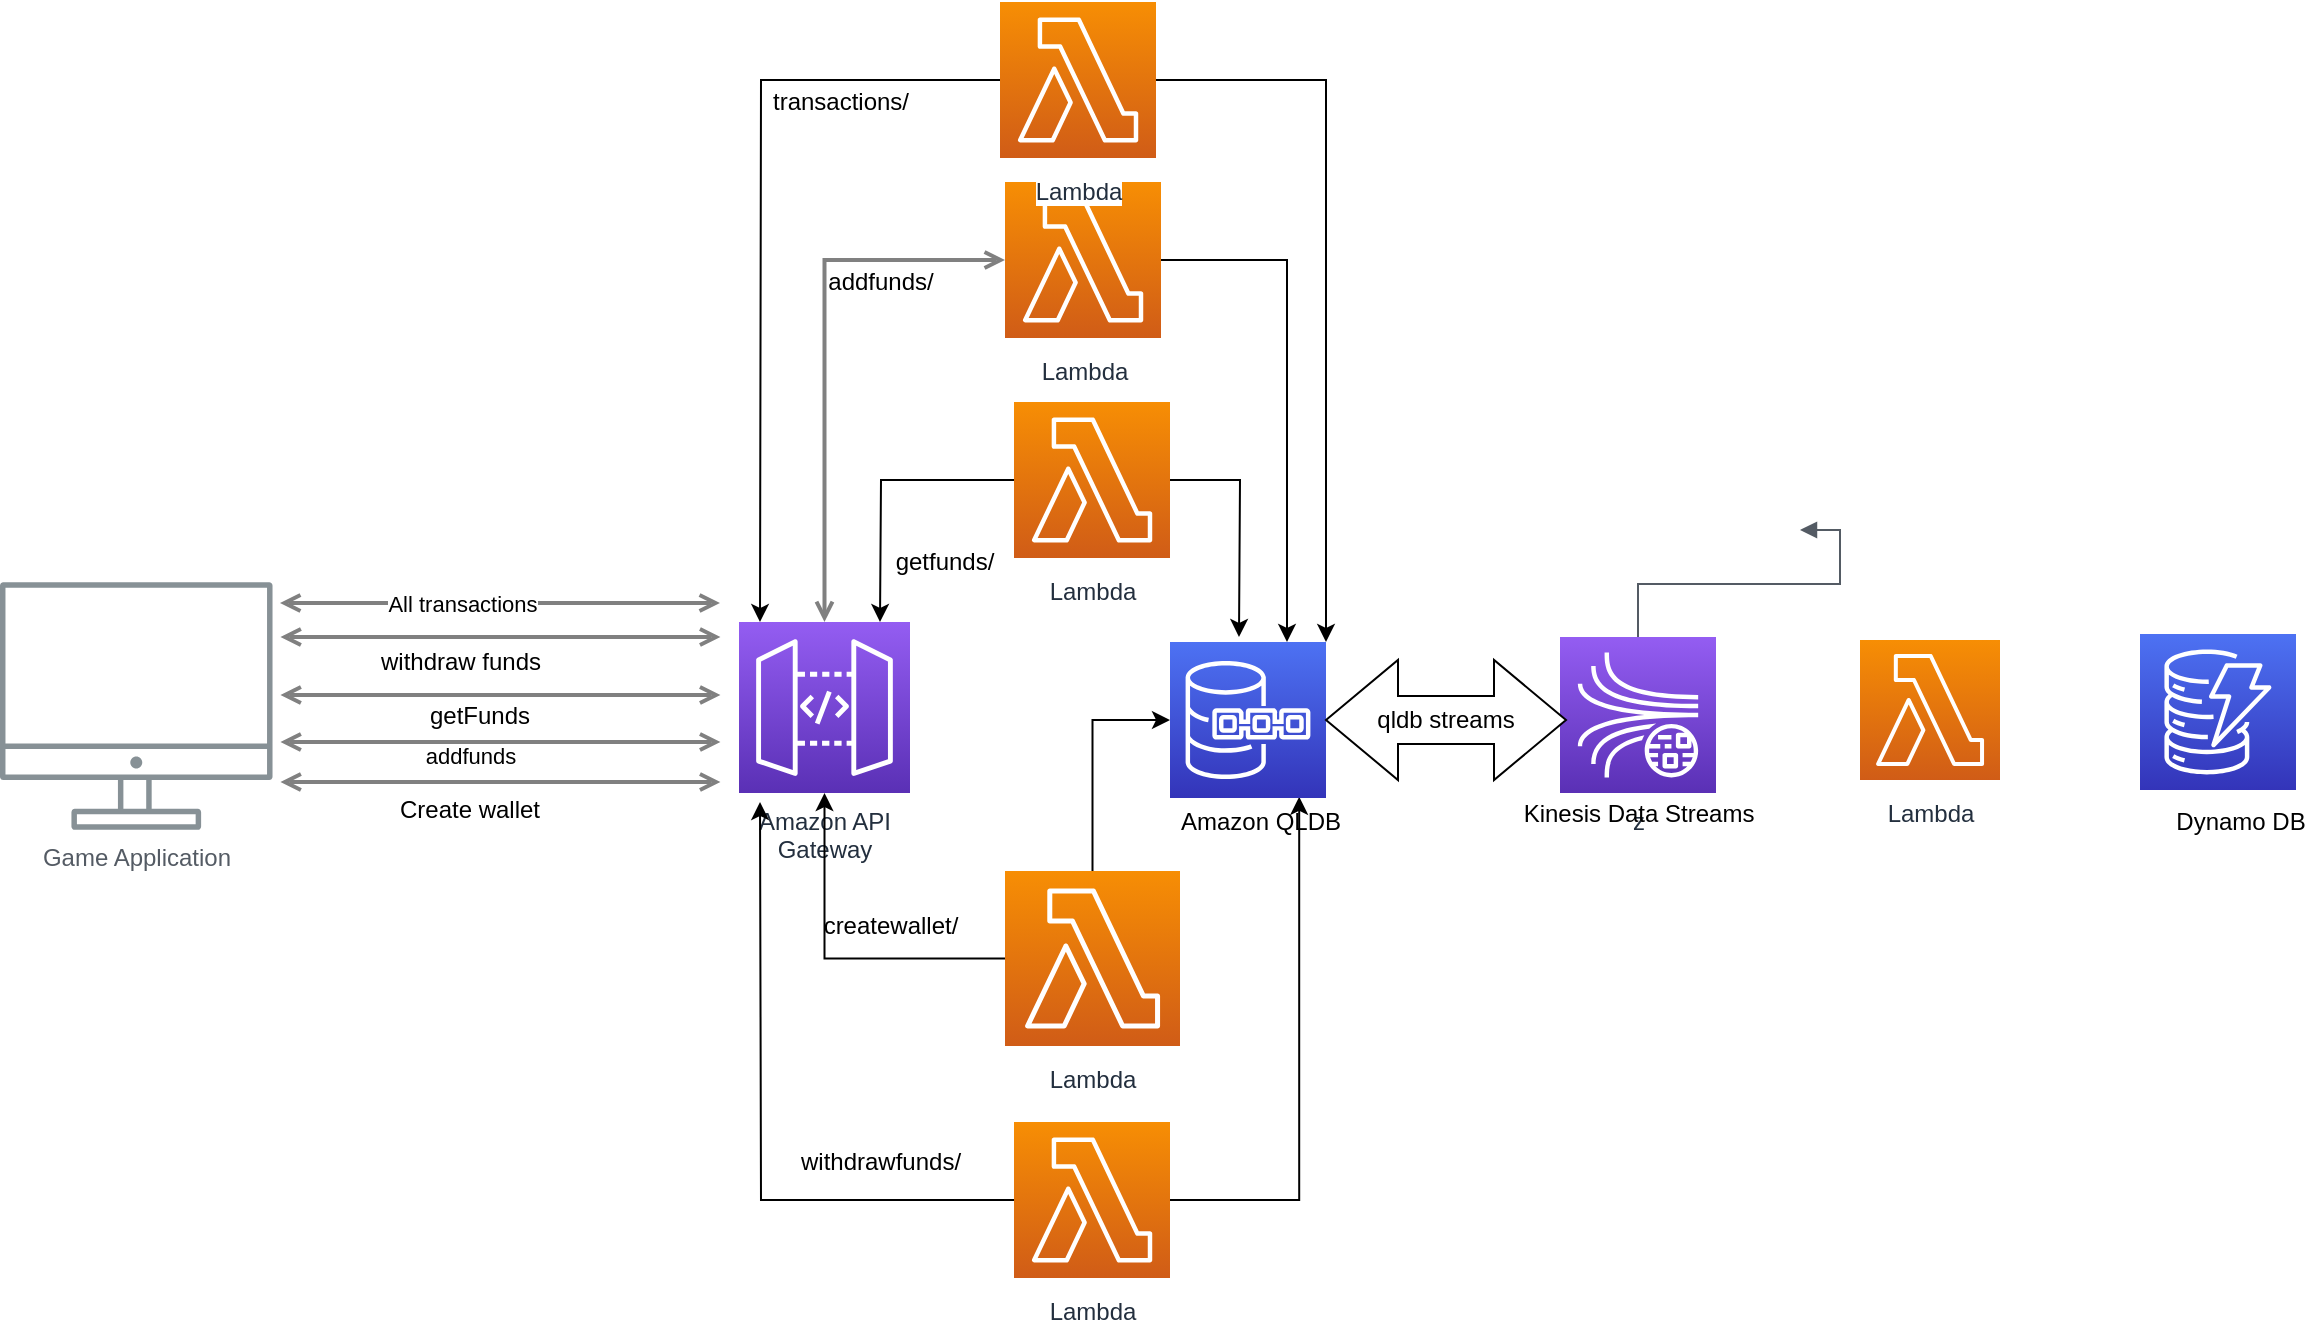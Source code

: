 <mxfile version="14.8.6" type="github">
  <diagram id="Ht1M8jgEwFfnCIfOTk4-" name="Page-1">
    <mxGraphModel dx="968" dy="620" grid="1" gridSize="10" guides="1" tooltips="1" connect="1" arrows="0" fold="1" page="1" pageScale="1" pageWidth="1169" pageHeight="827" math="0" shadow="0">
      <root>
        <mxCell id="0" />
        <mxCell id="1" parent="0" />
        <mxCell id="UEzPUAAOIrF-is8g5C7q-126" style="edgeStyle=orthogonalEdgeStyle;rounded=0;orthogonalLoop=1;jettySize=auto;html=1;startArrow=open;startFill=0;endArrow=open;endFill=0;strokeWidth=2;strokeColor=#808080;" parent="1" source="UEzPUAAOIrF-is8g5C7q-113" target="UEzPUAAOIrF-is8g5C7q-114" edge="1">
          <mxGeometry relative="1" as="geometry" />
        </mxCell>
        <mxCell id="UEzPUAAOIrF-is8g5C7q-109" value="Game Application" style="outlineConnect=0;gradientColor=none;fontColor=#545B64;strokeColor=none;fillColor=#879196;dashed=0;verticalLabelPosition=bottom;verticalAlign=top;align=center;html=1;fontSize=12;fontStyle=0;aspect=fixed;shape=mxgraph.aws4.illustration_desktop;pointerEvents=1;labelBackgroundColor=#ffffff;" parent="1" vertex="1">
          <mxGeometry y="310" width="136.26" height="124" as="geometry" />
        </mxCell>
        <mxCell id="Cj3VqgO8kL54i2j9dpfg-50" style="edgeStyle=orthogonalEdgeStyle;rounded=0;orthogonalLoop=1;jettySize=auto;html=1;entryX=0.75;entryY=0;entryDx=0;entryDy=0;entryPerimeter=0;" edge="1" parent="1" source="UEzPUAAOIrF-is8g5C7q-113" target="Cj3VqgO8kL54i2j9dpfg-48">
          <mxGeometry relative="1" as="geometry" />
        </mxCell>
        <mxCell id="UEzPUAAOIrF-is8g5C7q-113" value="Lambda" style="outlineConnect=0;fontColor=#232F3E;gradientColor=#F78E04;gradientDirection=north;fillColor=#D05C17;strokeColor=#ffffff;dashed=0;verticalLabelPosition=bottom;verticalAlign=top;align=center;html=1;fontSize=12;fontStyle=0;aspect=fixed;shape=mxgraph.aws4.resourceIcon;resIcon=mxgraph.aws4.lambda;labelBackgroundColor=#ffffff;spacingTop=3;" parent="1" vertex="1">
          <mxGeometry x="502.5" y="110" width="78" height="78" as="geometry" />
        </mxCell>
        <mxCell id="UEzPUAAOIrF-is8g5C7q-114" value="Amazon API&lt;br&gt;Gateway&lt;br&gt;" style="outlineConnect=0;fontColor=#232F3E;gradientColor=#945DF2;gradientDirection=north;fillColor=#5A30B5;strokeColor=#ffffff;dashed=0;verticalLabelPosition=bottom;verticalAlign=top;align=center;html=1;fontSize=12;fontStyle=0;aspect=fixed;shape=mxgraph.aws4.resourceIcon;resIcon=mxgraph.aws4.api_gateway;labelBackgroundColor=#ffffff;" parent="1" vertex="1">
          <mxGeometry x="369.5" y="330" width="85.5" height="85.5" as="geometry" />
        </mxCell>
        <mxCell id="Cj3VqgO8kL54i2j9dpfg-5" style="edgeStyle=orthogonalEdgeStyle;rounded=0;orthogonalLoop=1;jettySize=auto;html=1;startArrow=open;startFill=0;endArrow=open;endFill=0;strokeWidth=2;strokeColor=#808080;" edge="1" parent="1">
          <mxGeometry relative="1" as="geometry">
            <Array as="points">
              <mxPoint x="330.22" y="366.5" />
            </Array>
            <mxPoint x="140.22" y="366.5" as="sourcePoint" />
            <mxPoint x="360.22" y="366.5" as="targetPoint" />
          </mxGeometry>
        </mxCell>
        <mxCell id="Cj3VqgO8kL54i2j9dpfg-8" value="getFunds" style="text;html=1;strokeColor=none;fillColor=none;align=center;verticalAlign=middle;whiteSpace=wrap;rounded=0;" vertex="1" parent="1">
          <mxGeometry x="210" y="366.5" width="60" height="20" as="geometry" />
        </mxCell>
        <mxCell id="Cj3VqgO8kL54i2j9dpfg-17" style="edgeStyle=orthogonalEdgeStyle;rounded=0;orthogonalLoop=1;jettySize=auto;html=1;startArrow=open;startFill=0;endArrow=open;endFill=0;strokeWidth=2;strokeColor=#808080;" edge="1" parent="1">
          <mxGeometry relative="1" as="geometry">
            <Array as="points">
              <mxPoint x="330.22" y="410" />
            </Array>
            <mxPoint x="140.22" y="410" as="sourcePoint" />
            <mxPoint x="360.22" y="410" as="targetPoint" />
          </mxGeometry>
        </mxCell>
        <mxCell id="Cj3VqgO8kL54i2j9dpfg-18" style="edgeStyle=orthogonalEdgeStyle;rounded=0;orthogonalLoop=1;jettySize=auto;html=1;startArrow=open;startFill=0;endArrow=open;endFill=0;strokeWidth=2;strokeColor=#808080;" edge="1" parent="1">
          <mxGeometry relative="1" as="geometry">
            <Array as="points">
              <mxPoint x="330.22" y="390" />
            </Array>
            <mxPoint x="140.22" y="390" as="sourcePoint" />
            <mxPoint x="360.22" y="390" as="targetPoint" />
          </mxGeometry>
        </mxCell>
        <mxCell id="Cj3VqgO8kL54i2j9dpfg-26" value="addfunds" style="edgeLabel;html=1;align=center;verticalAlign=middle;resizable=0;points=[];" vertex="1" connectable="0" parent="Cj3VqgO8kL54i2j9dpfg-18">
          <mxGeometry x="-0.135" y="-7" relative="1" as="geometry">
            <mxPoint as="offset" />
          </mxGeometry>
        </mxCell>
        <mxCell id="Cj3VqgO8kL54i2j9dpfg-21" value="Create wallet" style="text;html=1;strokeColor=none;fillColor=none;align=center;verticalAlign=middle;whiteSpace=wrap;rounded=0;" vertex="1" parent="1">
          <mxGeometry x="190" y="414" width="90" height="20" as="geometry" />
        </mxCell>
        <mxCell id="Cj3VqgO8kL54i2j9dpfg-27" style="edgeStyle=orthogonalEdgeStyle;rounded=0;orthogonalLoop=1;jettySize=auto;html=1;startArrow=open;startFill=0;endArrow=open;endFill=0;strokeWidth=2;strokeColor=#808080;" edge="1" parent="1">
          <mxGeometry relative="1" as="geometry">
            <Array as="points">
              <mxPoint x="330.22" y="337.5" />
            </Array>
            <mxPoint x="140.22" y="337.5" as="sourcePoint" />
            <mxPoint x="360.22" y="337.5" as="targetPoint" />
          </mxGeometry>
        </mxCell>
        <mxCell id="Cj3VqgO8kL54i2j9dpfg-28" value="withdraw funds" style="text;html=1;align=center;verticalAlign=middle;resizable=0;points=[];autosize=1;strokeColor=none;" vertex="1" parent="1">
          <mxGeometry x="180" y="340" width="100" height="20" as="geometry" />
        </mxCell>
        <mxCell id="Cj3VqgO8kL54i2j9dpfg-32" style="edgeStyle=orthogonalEdgeStyle;rounded=0;orthogonalLoop=1;jettySize=auto;html=1;" edge="1" parent="1" source="Cj3VqgO8kL54i2j9dpfg-29" target="UEzPUAAOIrF-is8g5C7q-114">
          <mxGeometry relative="1" as="geometry" />
        </mxCell>
        <mxCell id="Cj3VqgO8kL54i2j9dpfg-53" style="edgeStyle=orthogonalEdgeStyle;rounded=0;orthogonalLoop=1;jettySize=auto;html=1;entryX=0;entryY=0.5;entryDx=0;entryDy=0;entryPerimeter=0;" edge="1" parent="1" source="Cj3VqgO8kL54i2j9dpfg-29" target="Cj3VqgO8kL54i2j9dpfg-48">
          <mxGeometry relative="1" as="geometry" />
        </mxCell>
        <mxCell id="Cj3VqgO8kL54i2j9dpfg-29" value="Lambda" style="outlineConnect=0;fontColor=#232F3E;gradientColor=#F78E04;gradientDirection=north;fillColor=#D05C17;strokeColor=#ffffff;dashed=0;verticalLabelPosition=bottom;verticalAlign=top;align=center;html=1;fontSize=12;fontStyle=0;aspect=fixed;shape=mxgraph.aws4.resourceIcon;resIcon=mxgraph.aws4.lambda;labelBackgroundColor=#ffffff;spacingTop=3;" vertex="1" parent="1">
          <mxGeometry x="502.5" y="454.5" width="87.5" height="87.5" as="geometry" />
        </mxCell>
        <mxCell id="Cj3VqgO8kL54i2j9dpfg-31" style="edgeStyle=orthogonalEdgeStyle;rounded=0;orthogonalLoop=1;jettySize=auto;html=1;" edge="1" parent="1" source="Cj3VqgO8kL54i2j9dpfg-30">
          <mxGeometry relative="1" as="geometry">
            <mxPoint x="440" y="330" as="targetPoint" />
          </mxGeometry>
        </mxCell>
        <mxCell id="Cj3VqgO8kL54i2j9dpfg-33" value="" style="edgeStyle=orthogonalEdgeStyle;rounded=0;orthogonalLoop=1;jettySize=auto;html=1;" edge="1" parent="1" source="Cj3VqgO8kL54i2j9dpfg-30">
          <mxGeometry relative="1" as="geometry">
            <mxPoint x="619.5" y="337.5" as="targetPoint" />
          </mxGeometry>
        </mxCell>
        <mxCell id="Cj3VqgO8kL54i2j9dpfg-30" value="Lambda" style="outlineConnect=0;fontColor=#232F3E;gradientColor=#F78E04;gradientDirection=north;fillColor=#D05C17;strokeColor=#ffffff;dashed=0;verticalLabelPosition=bottom;verticalAlign=top;align=center;html=1;fontSize=12;fontStyle=0;aspect=fixed;shape=mxgraph.aws4.resourceIcon;resIcon=mxgraph.aws4.lambda;labelBackgroundColor=#ffffff;spacingTop=3;" vertex="1" parent="1">
          <mxGeometry x="507" y="220" width="78" height="78" as="geometry" />
        </mxCell>
        <mxCell id="Cj3VqgO8kL54i2j9dpfg-35" style="edgeStyle=orthogonalEdgeStyle;rounded=0;orthogonalLoop=1;jettySize=auto;html=1;" edge="1" parent="1" source="Cj3VqgO8kL54i2j9dpfg-34">
          <mxGeometry relative="1" as="geometry">
            <mxPoint x="380" y="420" as="targetPoint" />
          </mxGeometry>
        </mxCell>
        <mxCell id="Cj3VqgO8kL54i2j9dpfg-54" style="edgeStyle=orthogonalEdgeStyle;rounded=0;orthogonalLoop=1;jettySize=auto;html=1;entryX=0.696;entryY=-0.13;entryDx=0;entryDy=0;entryPerimeter=0;" edge="1" parent="1" source="Cj3VqgO8kL54i2j9dpfg-34" target="Cj3VqgO8kL54i2j9dpfg-49">
          <mxGeometry relative="1" as="geometry">
            <Array as="points">
              <mxPoint x="650" y="619" />
            </Array>
          </mxGeometry>
        </mxCell>
        <mxCell id="Cj3VqgO8kL54i2j9dpfg-34" value="Lambda" style="outlineConnect=0;fontColor=#232F3E;gradientColor=#F78E04;gradientDirection=north;fillColor=#D05C17;strokeColor=#ffffff;dashed=0;verticalLabelPosition=bottom;verticalAlign=top;align=center;html=1;fontSize=12;fontStyle=0;aspect=fixed;shape=mxgraph.aws4.resourceIcon;resIcon=mxgraph.aws4.lambda;labelBackgroundColor=#ffffff;spacingTop=3;" vertex="1" parent="1">
          <mxGeometry x="507" y="580" width="78" height="78" as="geometry" />
        </mxCell>
        <mxCell id="Cj3VqgO8kL54i2j9dpfg-37" style="edgeStyle=orthogonalEdgeStyle;rounded=0;orthogonalLoop=1;jettySize=auto;html=1;" edge="1" parent="1" source="Cj3VqgO8kL54i2j9dpfg-36">
          <mxGeometry relative="1" as="geometry">
            <mxPoint x="380" y="330" as="targetPoint" />
          </mxGeometry>
        </mxCell>
        <mxCell id="Cj3VqgO8kL54i2j9dpfg-51" style="edgeStyle=orthogonalEdgeStyle;rounded=0;orthogonalLoop=1;jettySize=auto;html=1;entryX=1;entryY=0;entryDx=0;entryDy=0;entryPerimeter=0;" edge="1" parent="1" source="Cj3VqgO8kL54i2j9dpfg-36" target="Cj3VqgO8kL54i2j9dpfg-48">
          <mxGeometry relative="1" as="geometry" />
        </mxCell>
        <mxCell id="Cj3VqgO8kL54i2j9dpfg-36" value="Lambda" style="outlineConnect=0;fontColor=#232F3E;gradientColor=#F78E04;gradientDirection=north;fillColor=#D05C17;strokeColor=#ffffff;dashed=0;verticalLabelPosition=bottom;verticalAlign=top;align=center;html=1;fontSize=12;fontStyle=0;aspect=fixed;shape=mxgraph.aws4.resourceIcon;resIcon=mxgraph.aws4.lambda;labelBackgroundColor=#ffffff;spacingTop=3;" vertex="1" parent="1">
          <mxGeometry x="500" y="20" width="78" height="78" as="geometry" />
        </mxCell>
        <mxCell id="Cj3VqgO8kL54i2j9dpfg-38" value="getfunds/" style="text;html=1;align=center;verticalAlign=middle;resizable=0;points=[];autosize=1;strokeColor=none;" vertex="1" parent="1">
          <mxGeometry x="437" y="290" width="70" height="20" as="geometry" />
        </mxCell>
        <mxCell id="Cj3VqgO8kL54i2j9dpfg-39" value="addfunds/" style="text;html=1;align=center;verticalAlign=middle;resizable=0;points=[];autosize=1;strokeColor=none;" vertex="1" parent="1">
          <mxGeometry x="405" y="150" width="70" height="20" as="geometry" />
        </mxCell>
        <mxCell id="Cj3VqgO8kL54i2j9dpfg-40" value="transactions/" style="text;html=1;align=center;verticalAlign=middle;resizable=0;points=[];autosize=1;strokeColor=none;" vertex="1" parent="1">
          <mxGeometry x="380" y="60" width="80" height="20" as="geometry" />
        </mxCell>
        <mxCell id="Cj3VqgO8kL54i2j9dpfg-41" value="createwallet/" style="text;html=1;align=center;verticalAlign=middle;resizable=0;points=[];autosize=1;strokeColor=none;" vertex="1" parent="1">
          <mxGeometry x="405" y="471.5" width="80" height="20" as="geometry" />
        </mxCell>
        <mxCell id="Cj3VqgO8kL54i2j9dpfg-42" value="withdrawfunds/" style="text;html=1;align=center;verticalAlign=middle;resizable=0;points=[];autosize=1;strokeColor=none;" vertex="1" parent="1">
          <mxGeometry x="390" y="590" width="100" height="20" as="geometry" />
        </mxCell>
        <mxCell id="Cj3VqgO8kL54i2j9dpfg-43" style="edgeStyle=orthogonalEdgeStyle;rounded=0;orthogonalLoop=1;jettySize=auto;html=1;startArrow=open;startFill=0;endArrow=open;endFill=0;strokeWidth=2;strokeColor=#808080;" edge="1" parent="1">
          <mxGeometry relative="1" as="geometry">
            <Array as="points">
              <mxPoint x="330" y="320.5" />
            </Array>
            <mxPoint x="140.0" y="320.5" as="sourcePoint" />
            <mxPoint x="360" y="320.5" as="targetPoint" />
          </mxGeometry>
        </mxCell>
        <mxCell id="Cj3VqgO8kL54i2j9dpfg-47" value="All transactions" style="edgeLabel;html=1;align=center;verticalAlign=middle;resizable=0;points=[];" vertex="1" connectable="0" parent="Cj3VqgO8kL54i2j9dpfg-43">
          <mxGeometry x="-0.224" y="10" relative="1" as="geometry">
            <mxPoint x="5" y="10" as="offset" />
          </mxGeometry>
        </mxCell>
        <mxCell id="Cj3VqgO8kL54i2j9dpfg-48" value="" style="points=[[0,0,0],[0.25,0,0],[0.5,0,0],[0.75,0,0],[1,0,0],[0,1,0],[0.25,1,0],[0.5,1,0],[0.75,1,0],[1,1,0],[0,0.25,0],[0,0.5,0],[0,0.75,0],[1,0.25,0],[1,0.5,0],[1,0.75,0]];outlineConnect=0;fontColor=#232F3E;gradientColor=#4D72F3;gradientDirection=north;fillColor=#3334B9;strokeColor=#ffffff;dashed=0;verticalLabelPosition=bottom;verticalAlign=top;align=center;html=1;fontSize=12;fontStyle=0;aspect=fixed;shape=mxgraph.aws4.resourceIcon;resIcon=mxgraph.aws4.quantum_ledger_database;" vertex="1" parent="1">
          <mxGeometry x="585" y="340" width="78" height="78" as="geometry" />
        </mxCell>
        <mxCell id="Cj3VqgO8kL54i2j9dpfg-49" value="Amazon QLDB" style="text;html=1;align=center;verticalAlign=middle;resizable=0;points=[];autosize=1;strokeColor=none;" vertex="1" parent="1">
          <mxGeometry x="580" y="420" width="100" height="20" as="geometry" />
        </mxCell>
        <mxCell id="Cj3VqgO8kL54i2j9dpfg-55" value="z" style="points=[[0,0,0],[0.25,0,0],[0.5,0,0],[0.75,0,0],[1,0,0],[0,1,0],[0.25,1,0],[0.5,1,0],[0.75,1,0],[1,1,0],[0,0.25,0],[0,0.5,0],[0,0.75,0],[1,0.25,0],[1,0.5,0],[1,0.75,0]];outlineConnect=0;fontColor=#232F3E;gradientColor=#945DF2;gradientDirection=north;fillColor=#5A30B5;strokeColor=#ffffff;dashed=0;verticalLabelPosition=bottom;verticalAlign=top;align=center;html=1;fontSize=12;fontStyle=0;aspect=fixed;shape=mxgraph.aws4.resourceIcon;resIcon=mxgraph.aws4.kinesis_data_streams;" vertex="1" parent="1">
          <mxGeometry x="780" y="337.5" width="78" height="78" as="geometry" />
        </mxCell>
        <mxCell id="Cj3VqgO8kL54i2j9dpfg-61" value="qldb streams" style="shape=doubleArrow;whiteSpace=wrap;html=1;arrowWidth=0.4;arrowSize=0.3;" vertex="1" parent="1">
          <mxGeometry x="663" y="349" width="120" height="60" as="geometry" />
        </mxCell>
        <mxCell id="Cj3VqgO8kL54i2j9dpfg-63" value="Kinesis Data Streams" style="text;html=1;align=center;verticalAlign=middle;resizable=0;points=[];autosize=1;strokeColor=none;" vertex="1" parent="1">
          <mxGeometry x="754" y="415.5" width="130" height="20" as="geometry" />
        </mxCell>
        <mxCell id="Cj3VqgO8kL54i2j9dpfg-64" value="" style="points=[[0,0,0],[0.25,0,0],[0.5,0,0],[0.75,0,0],[1,0,0],[0,1,0],[0.25,1,0],[0.5,1,0],[0.75,1,0],[1,1,0],[0,0.25,0],[0,0.5,0],[0,0.75,0],[1,0.25,0],[1,0.5,0],[1,0.75,0]];outlineConnect=0;fontColor=#232F3E;gradientColor=#4D72F3;gradientDirection=north;fillColor=#3334B9;strokeColor=#ffffff;dashed=0;verticalLabelPosition=bottom;verticalAlign=top;align=center;html=1;fontSize=12;fontStyle=0;aspect=fixed;shape=mxgraph.aws4.resourceIcon;resIcon=mxgraph.aws4.dynamodb;" vertex="1" parent="1">
          <mxGeometry x="1070" y="336" width="78" height="78" as="geometry" />
        </mxCell>
        <mxCell id="Cj3VqgO8kL54i2j9dpfg-65" value="Lambda" style="outlineConnect=0;fontColor=#232F3E;gradientColor=#F78E04;gradientDirection=north;fillColor=#D05C17;strokeColor=#ffffff;dashed=0;verticalLabelPosition=bottom;verticalAlign=top;align=center;html=1;fontSize=12;fontStyle=0;aspect=fixed;shape=mxgraph.aws4.resourceIcon;resIcon=mxgraph.aws4.lambda;labelBackgroundColor=#ffffff;spacingTop=3;" vertex="1" parent="1">
          <mxGeometry x="930" y="339" width="70" height="70" as="geometry" />
        </mxCell>
        <mxCell id="Cj3VqgO8kL54i2j9dpfg-66" value="" style="edgeStyle=orthogonalEdgeStyle;html=1;endArrow=block;elbow=vertical;startArrow=none;endFill=1;strokeColor=#545B64;rounded=0;exitX=0.5;exitY=0;exitDx=0;exitDy=0;exitPerimeter=0;" edge="1" parent="1" source="Cj3VqgO8kL54i2j9dpfg-55">
          <mxGeometry width="100" relative="1" as="geometry">
            <mxPoint x="820" y="283.5" as="sourcePoint" />
            <mxPoint x="900" y="284" as="targetPoint" />
            <Array as="points">
              <mxPoint x="819" y="311" />
              <mxPoint x="920" y="311" />
              <mxPoint x="920" y="284" />
            </Array>
          </mxGeometry>
        </mxCell>
        <mxCell id="Cj3VqgO8kL54i2j9dpfg-68" value="Dynamo DB" style="text;html=1;align=center;verticalAlign=middle;resizable=0;points=[];autosize=1;strokeColor=none;" vertex="1" parent="1">
          <mxGeometry x="1080" y="420" width="80" height="20" as="geometry" />
        </mxCell>
      </root>
    </mxGraphModel>
  </diagram>
</mxfile>
